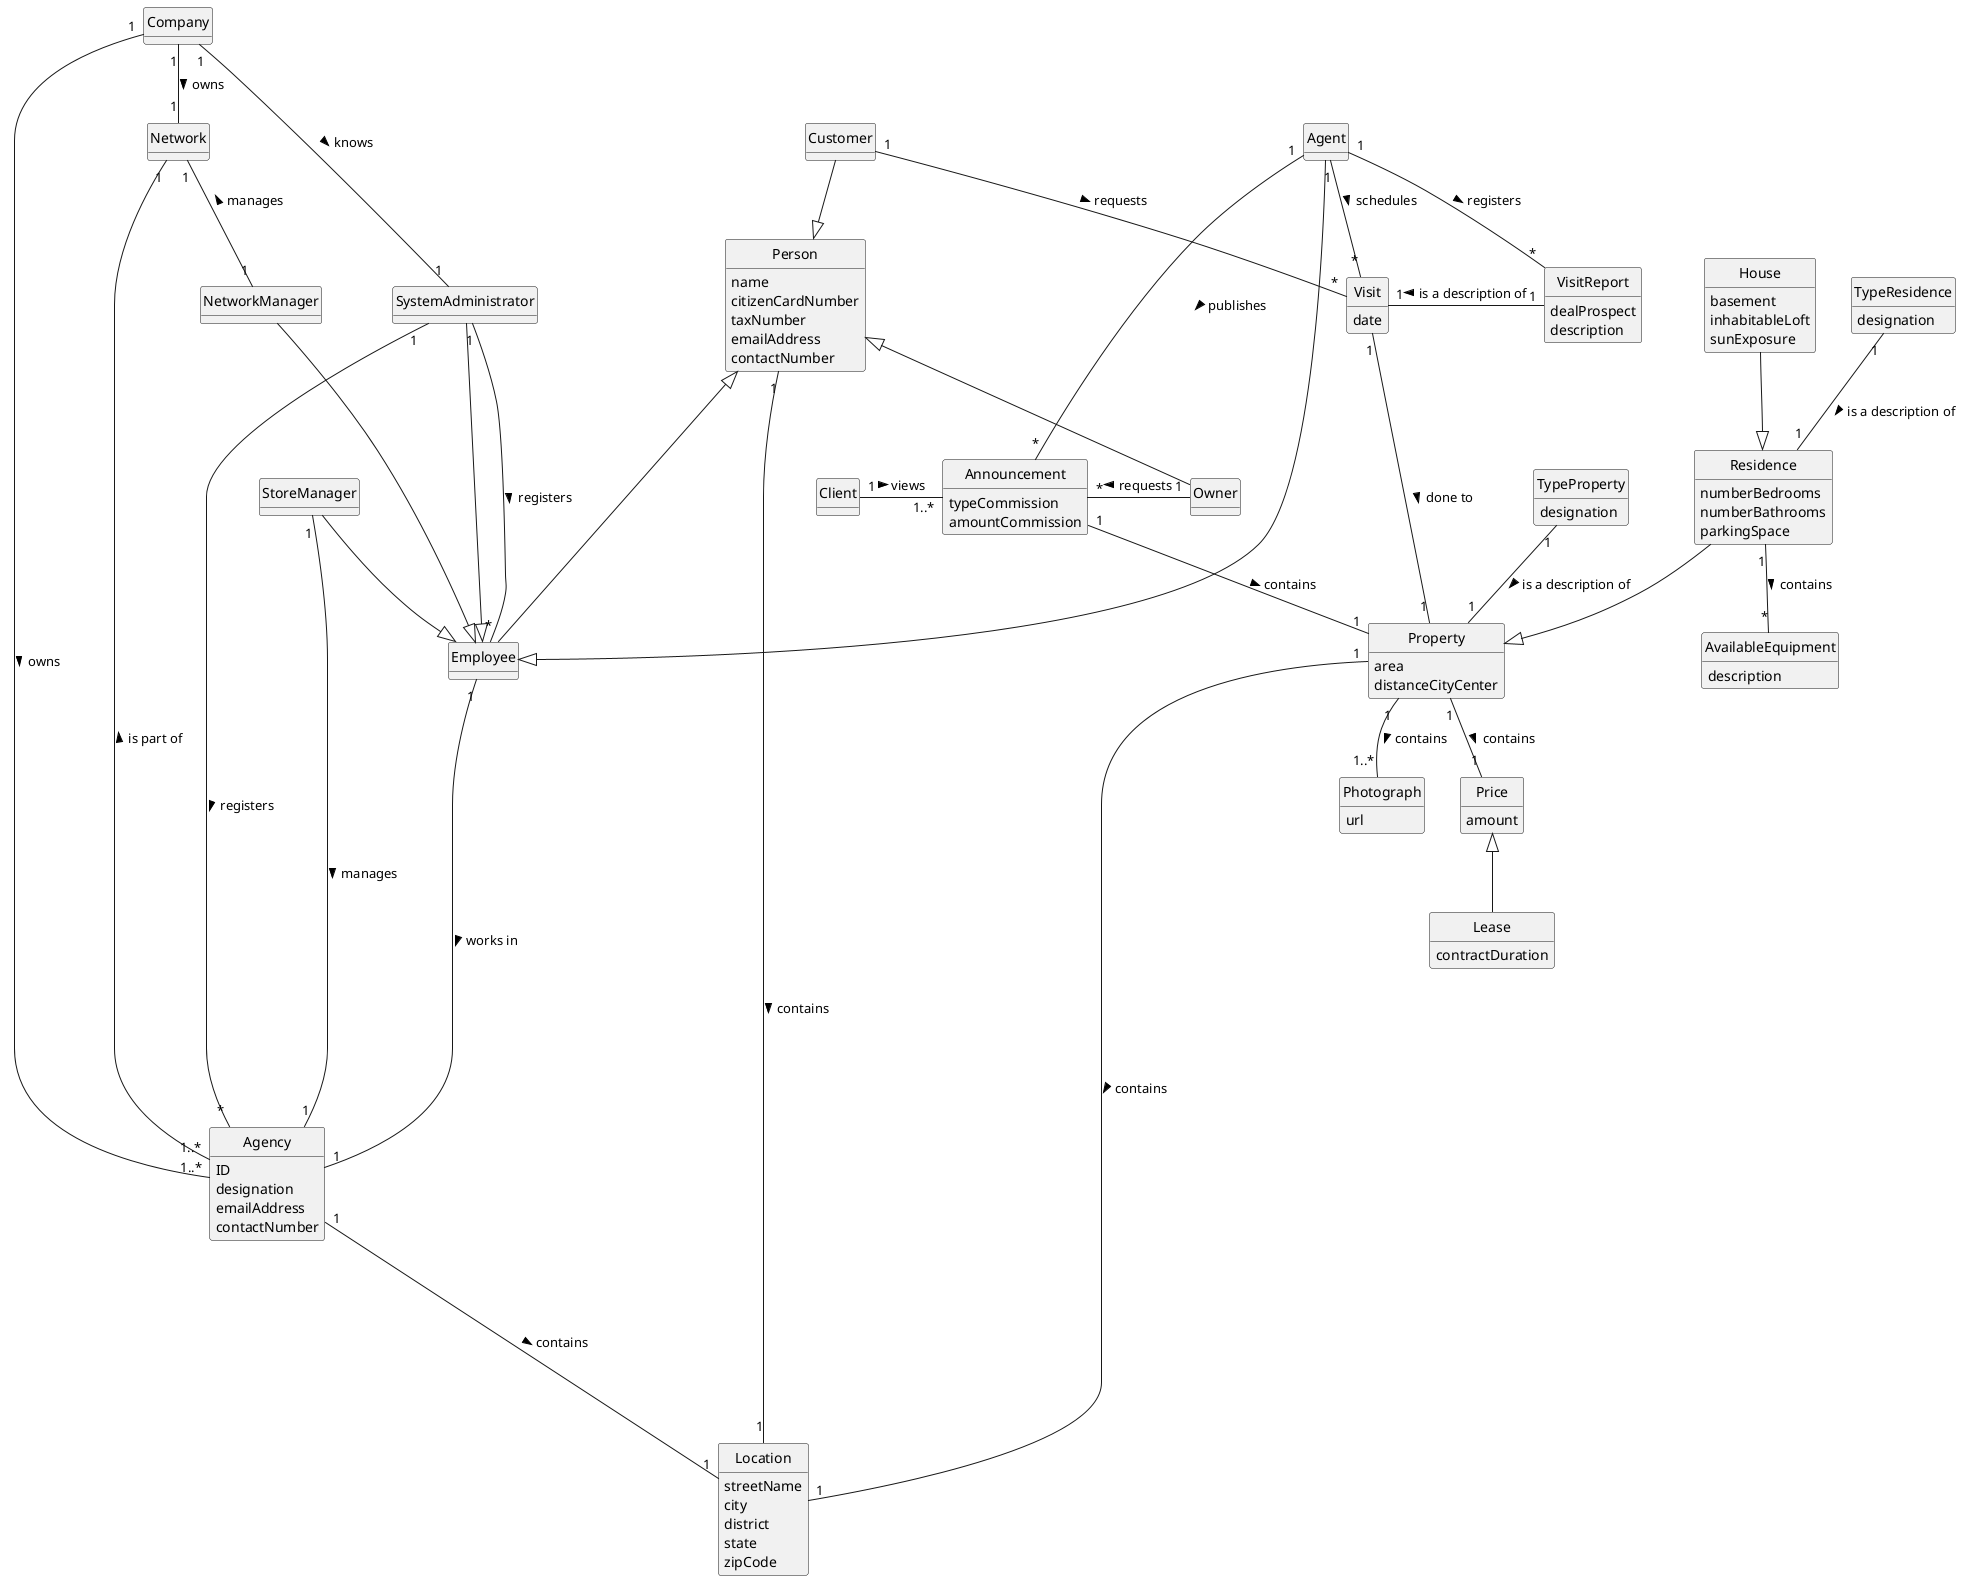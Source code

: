 ;@startuml
skinparam monochrome true
skinparam packageStyle rectangle
skinparam shadowing false
'skinparam linetype ortho
'left to right direction
skinparam classAttributeIconSize 0
hide circle
hide methods

'title Domain Model

class Company {
}

class SystemAdministrator {
}

class Agency {
ID
designation
emailAddress
contactNumber
}

class Employee {
}

class Person{
name
citizenCardNumber
taxNumber
emailAddress
contactNumber
}


class Owner{
}

class Customer{
}

class Agent{
}

class StoreManager{
}
class NetworkManager{
}
class Announcement{
typeCommission
amountCommission
}

class Visit{
date
}
class VisitReport{
 dealProspect
 description
}
class Property{
 area
 distanceCityCenter
}

class Residence{
 numberBedrooms
 numberBathrooms
 parkingSpace
}
class AvailableEquipment{
description
}
class House{
 basement
 inhabitableLoft
 sunExposure
}
class Network{}
class Client{
}
class TypeProperty{
designation
}
class TypeResidence{
designation
}
class Photograph{
url
}
class Location{
streetName
city
district
state
zipCode
}
class Price{
amount
}
class Lease{
contractDuration
}


Company "1" --- "1..*" Agency : owns >
Company "1" --- "1" SystemAdministrator : knows >
SystemAdministrator --|> Employee
SystemAdministrator "1" --- "*" Employee: registers >
SystemAdministrator "1" -- "*" Agency: registers >
Person  <|--  Employee
Person <|-- Owner
Customer  --|> Person
Agent  ----|> Employee
StoreManager --|> Employee
NetworkManager ---|> Employee
Agent "1" --- "*" Announcement: publishes >
Agent "1" - "*" Visit: schedules >
Customer "1" -- "*" Visit:  requests >
StoreManager "1" -- "1" Agency: manages >
NetworkManager "1" -up- "1" Network: manages >
Agency "1..*" --- "1" Network: is part of >
Company "1" -- "1" Network: owns >
Announcement "1" -- "1" Property: contains >
Announcement "*" - "1" Owner: requests <
Visit "1" -- "1" Property: done to >
Residence  --|>  Property
House --|> Residence
Visit "1" - "1"  VisitReport: is a description of <
Agent "1" -- "*" VisitReport: registers >
Client "1" - "1..*" Announcement: views >
Employee "1" ----- "1" Agency: works in  >
TypeProperty "1" -- "1" Property: is a description of >
TypeResidence "1" -- "1" Residence: is a description of >
Property "1" -- "1..*" Photograph: contains >
Property "1"--"1" Location: contains >
Property "1" -- "1" Price: contains >
Price <|-- Lease
Person "1" ---- "1" Location: contains >
Agency "1" ---- "1" Location: contains >
Residence "1" -- "*"AvailableEquipment: contains >

@enduml